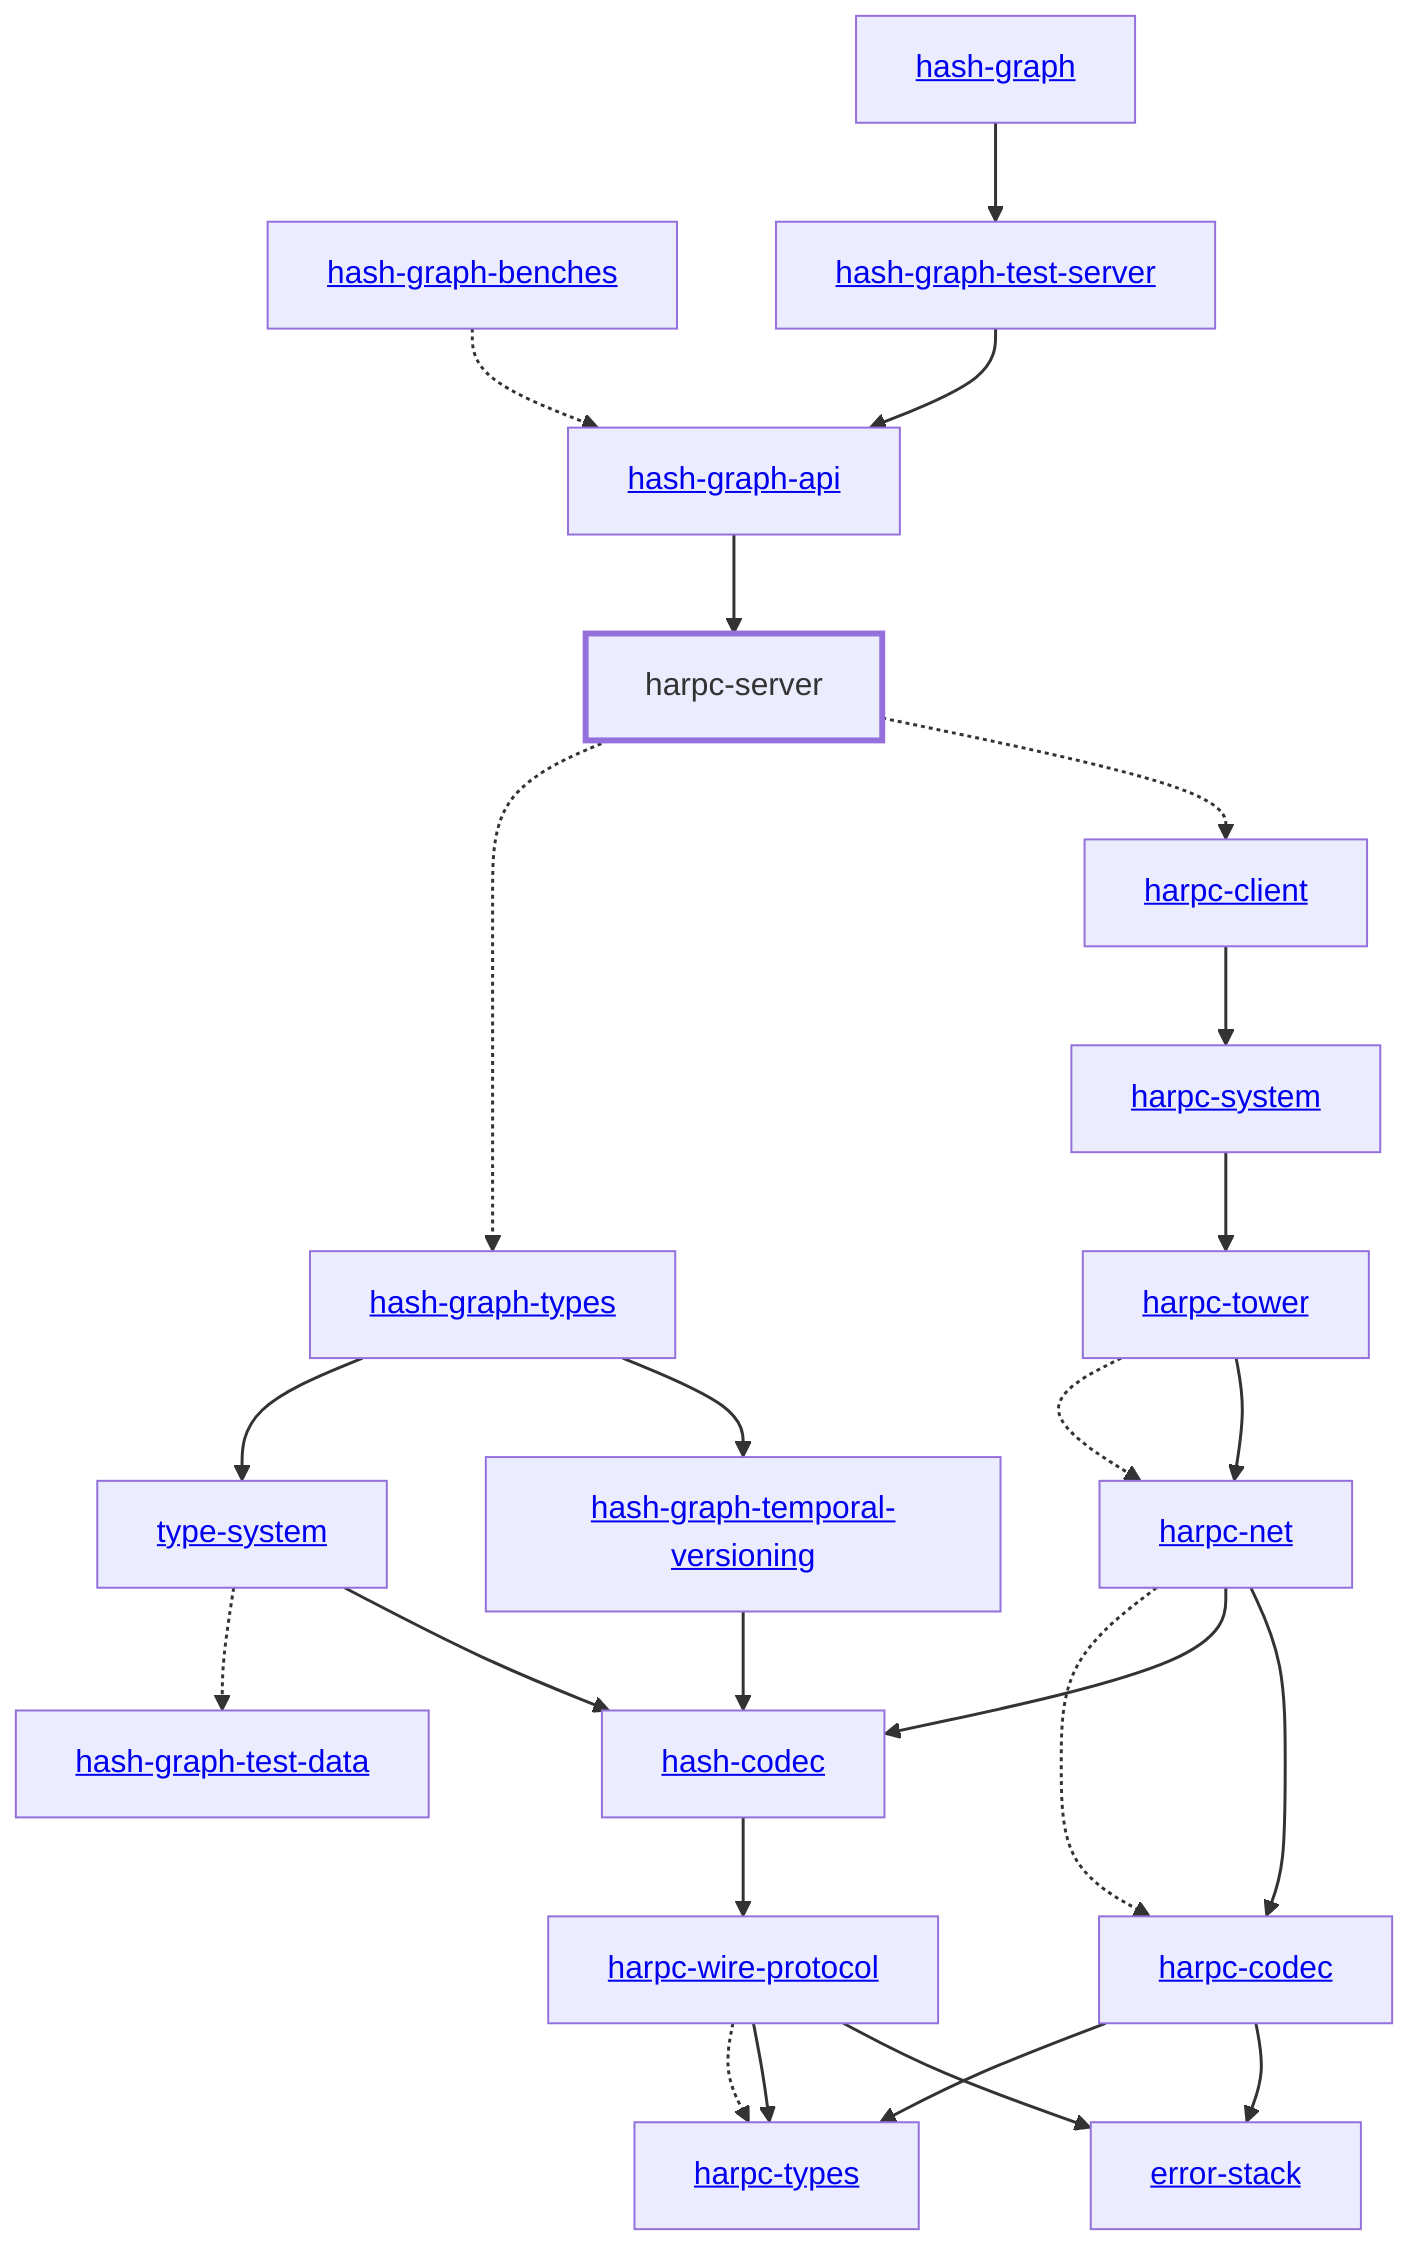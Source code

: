 graph TD
    %% Configure the diagram
    linkStyle default stroke-width:1.5px
    classDef default stroke-width:1px
    classDef root stroke-width:3px
    classDef dev stroke-width:1px
    classDef build stroke-width:1px
    %% Legend
    %% --> : Normal dependency
    %% -.-> : Dev dependency
    %% ---> : Build dependency
    0[harpc-server]
    class 0 root
    1[<a href="../hash_graph_types/index.html">hash-graph-types</a>]
    2[<a href="../harpc_codec/index.html">harpc-codec</a>]
    3[<a href="../harpc_client/index.html">harpc-client</a>]
    4[<a href="../harpc_types/index.html">harpc-types</a>]
    5[<a href="../harpc_tower/index.html">harpc-tower</a>]
    6[<a href="../harpc_system/index.html">harpc-system</a>]
    7[<a href="../harpc_net/index.html">harpc-net</a>]
    8[<a href="../error_stack/index.html">error-stack</a>]
    9[<a href="../hash_graph_test_data/index.html">hash-graph-test-data</a>]
    class 9 dev
    10[<a href="../type_system/index.html">type-system</a>]
    11[<a href="../hash_graph_temporal_versioning/index.html">hash-graph-temporal-versioning</a>]
    12[<a href="../hash_codec/index.html">hash-codec</a>]
    13[<a href="../harpc_wire_protocol/index.html">harpc-wire-protocol</a>]
    14[<a href="../hash_graph/index.html">hash-graph</a>]
    15[<a href="../hash_graph_api/index.html">hash-graph-api</a>]
    16[<a href="../hash_graph_benches/index.html">hash-graph-benches</a>]
    17[<a href="../hash_graph_test_server/index.html">hash-graph-test-server</a>]
    class 17 dev
    0 -.-> 1
    0 -.-> 3
    1 --> 10
    1 --> 11
    2 --> 4
    2 --> 8
    3 --> 6
    5 -.-> 7
    5 --> 7
    6 --> 5
    7 -.-> 2
    7 --> 12
    7 --> 2
    10 -.-> 9
    10 --> 12
    11 --> 12
    12 --> 13
    13 -.-> 4
    13 --> 4
    13 --> 8
    15 --> 0
    16 -.-> 15
    17 --> 15
    14 --> 17